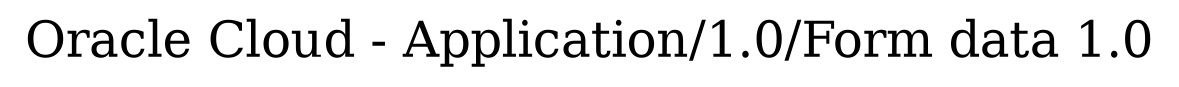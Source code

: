 digraph LexiconGraph {
graph[label="Oracle Cloud - Application/1.0/Form data 1.0", fontsize=24]
splines=true
}

